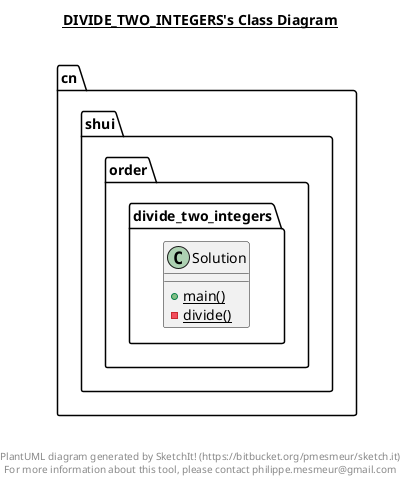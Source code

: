 @startuml

title __DIVIDE_TWO_INTEGERS's Class Diagram__\n

  namespace cn.shui.order {
    namespace divide_two_integers {
      class cn.shui.order.divide_two_integers.Solution {
          {static} + main()
          {static} - divide()
      }
    }
  }
  



right footer


PlantUML diagram generated by SketchIt! (https://bitbucket.org/pmesmeur/sketch.it)
For more information about this tool, please contact philippe.mesmeur@gmail.com
endfooter

@enduml
